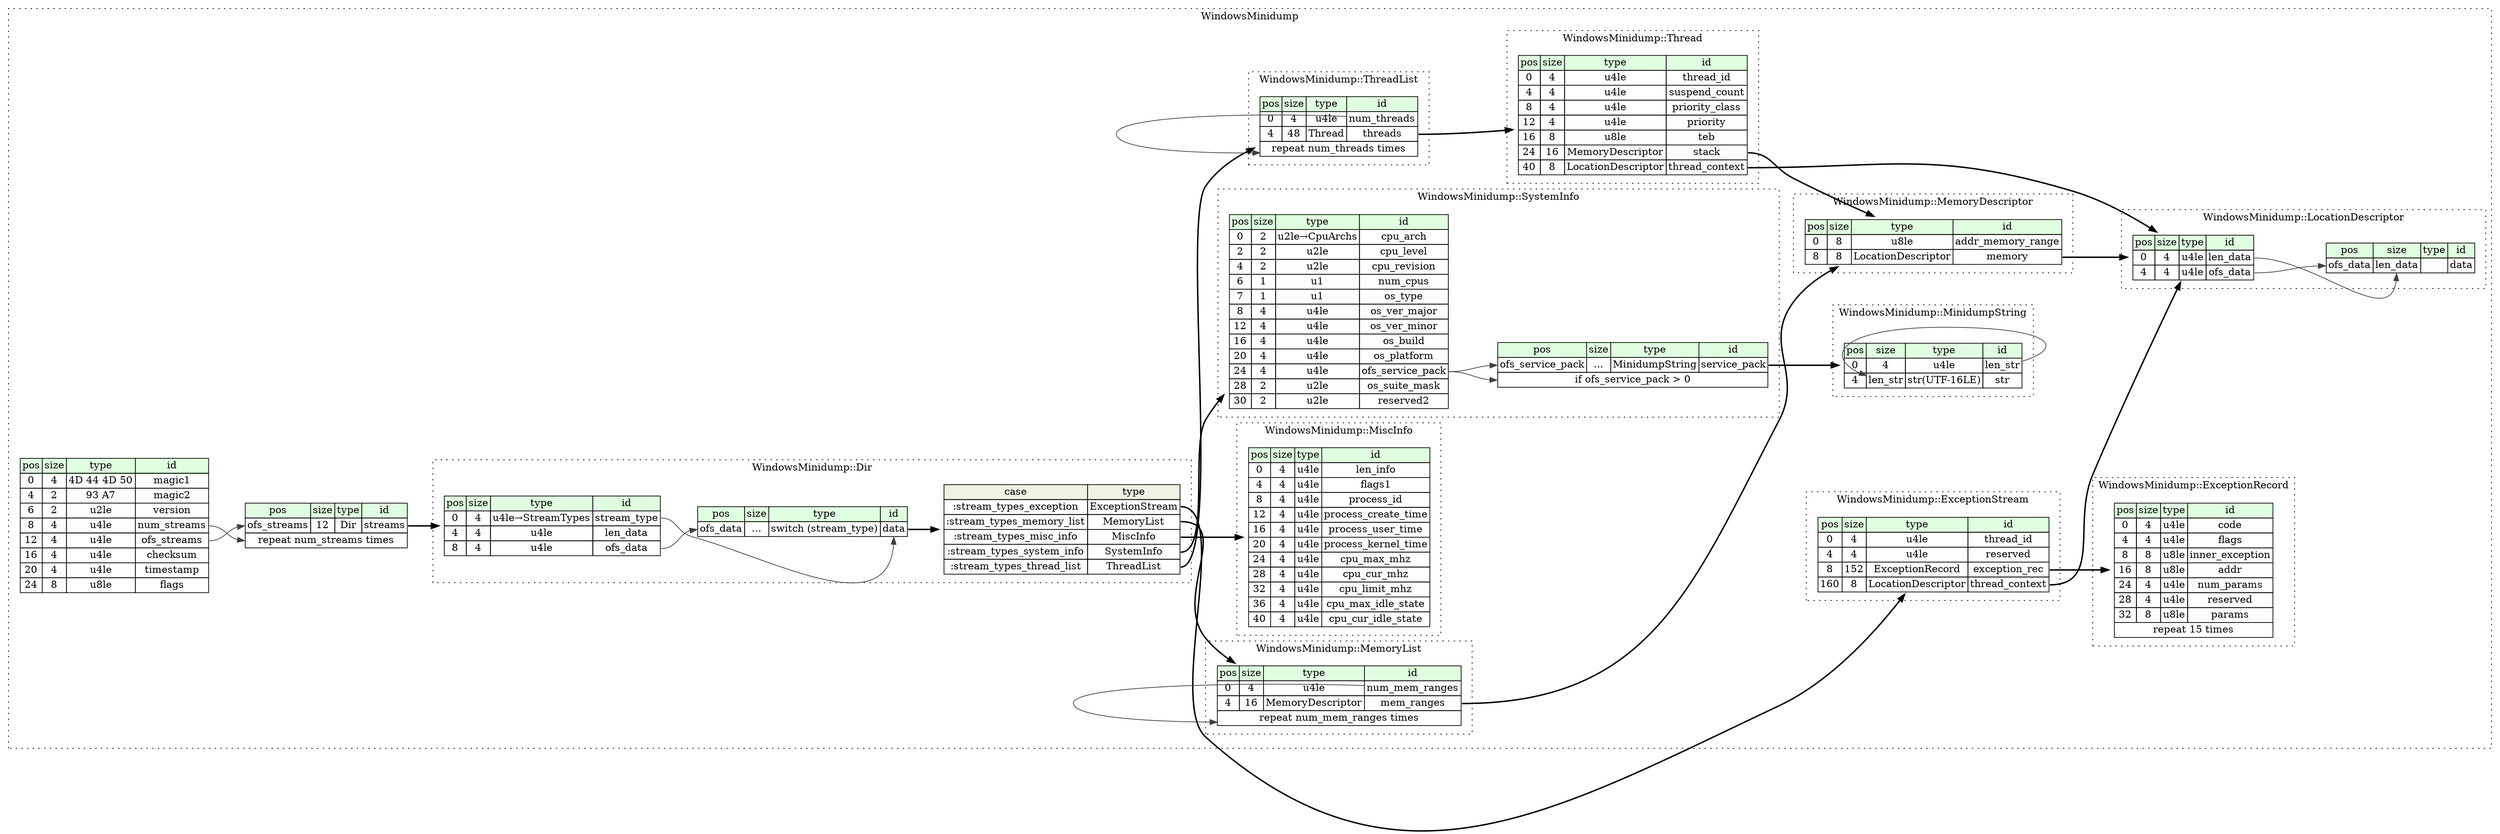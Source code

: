 digraph {
	rankdir=LR;
	node [shape=plaintext];
	subgraph cluster__windows_minidump {
		label="WindowsMinidump";
		graph[style=dotted];

		windows_minidump__seq [label=<<TABLE BORDER="0" CELLBORDER="1" CELLSPACING="0">
			<TR><TD BGCOLOR="#E0FFE0">pos</TD><TD BGCOLOR="#E0FFE0">size</TD><TD BGCOLOR="#E0FFE0">type</TD><TD BGCOLOR="#E0FFE0">id</TD></TR>
			<TR><TD PORT="magic1_pos">0</TD><TD PORT="magic1_size">4</TD><TD>4D 44 4D 50</TD><TD PORT="magic1_type">magic1</TD></TR>
			<TR><TD PORT="magic2_pos">4</TD><TD PORT="magic2_size">2</TD><TD>93 A7</TD><TD PORT="magic2_type">magic2</TD></TR>
			<TR><TD PORT="version_pos">6</TD><TD PORT="version_size">2</TD><TD>u2le</TD><TD PORT="version_type">version</TD></TR>
			<TR><TD PORT="num_streams_pos">8</TD><TD PORT="num_streams_size">4</TD><TD>u4le</TD><TD PORT="num_streams_type">num_streams</TD></TR>
			<TR><TD PORT="ofs_streams_pos">12</TD><TD PORT="ofs_streams_size">4</TD><TD>u4le</TD><TD PORT="ofs_streams_type">ofs_streams</TD></TR>
			<TR><TD PORT="checksum_pos">16</TD><TD PORT="checksum_size">4</TD><TD>u4le</TD><TD PORT="checksum_type">checksum</TD></TR>
			<TR><TD PORT="timestamp_pos">20</TD><TD PORT="timestamp_size">4</TD><TD>u4le</TD><TD PORT="timestamp_type">timestamp</TD></TR>
			<TR><TD PORT="flags_pos">24</TD><TD PORT="flags_size">8</TD><TD>u8le</TD><TD PORT="flags_type">flags</TD></TR>
		</TABLE>>];
		windows_minidump__inst__streams [label=<<TABLE BORDER="0" CELLBORDER="1" CELLSPACING="0">
			<TR><TD BGCOLOR="#E0FFE0">pos</TD><TD BGCOLOR="#E0FFE0">size</TD><TD BGCOLOR="#E0FFE0">type</TD><TD BGCOLOR="#E0FFE0">id</TD></TR>
			<TR><TD PORT="streams_pos">ofs_streams</TD><TD PORT="streams_size">12</TD><TD>Dir</TD><TD PORT="streams_type">streams</TD></TR>
			<TR><TD COLSPAN="4" PORT="streams__repeat">repeat num_streams times</TD></TR>
		</TABLE>>];
		subgraph cluster__dir {
			label="WindowsMinidump::Dir";
			graph[style=dotted];

			dir__seq [label=<<TABLE BORDER="0" CELLBORDER="1" CELLSPACING="0">
				<TR><TD BGCOLOR="#E0FFE0">pos</TD><TD BGCOLOR="#E0FFE0">size</TD><TD BGCOLOR="#E0FFE0">type</TD><TD BGCOLOR="#E0FFE0">id</TD></TR>
				<TR><TD PORT="stream_type_pos">0</TD><TD PORT="stream_type_size">4</TD><TD>u4le→StreamTypes</TD><TD PORT="stream_type_type">stream_type</TD></TR>
				<TR><TD PORT="len_data_pos">4</TD><TD PORT="len_data_size">4</TD><TD>u4le</TD><TD PORT="len_data_type">len_data</TD></TR>
				<TR><TD PORT="ofs_data_pos">8</TD><TD PORT="ofs_data_size">4</TD><TD>u4le</TD><TD PORT="ofs_data_type">ofs_data</TD></TR>
			</TABLE>>];
			dir__inst__data [label=<<TABLE BORDER="0" CELLBORDER="1" CELLSPACING="0">
				<TR><TD BGCOLOR="#E0FFE0">pos</TD><TD BGCOLOR="#E0FFE0">size</TD><TD BGCOLOR="#E0FFE0">type</TD><TD BGCOLOR="#E0FFE0">id</TD></TR>
				<TR><TD PORT="data_pos">ofs_data</TD><TD PORT="data_size">...</TD><TD>switch (stream_type)</TD><TD PORT="data_type">data</TD></TR>
			</TABLE>>];
dir__inst__data_data_switch [label=<<TABLE BORDER="0" CELLBORDER="1" CELLSPACING="0">
	<TR><TD BGCOLOR="#F0F2E4">case</TD><TD BGCOLOR="#F0F2E4">type</TD></TR>
	<TR><TD>:stream_types_exception</TD><TD PORT="case0">ExceptionStream</TD></TR>
	<TR><TD>:stream_types_memory_list</TD><TD PORT="case1">MemoryList</TD></TR>
	<TR><TD>:stream_types_misc_info</TD><TD PORT="case2">MiscInfo</TD></TR>
	<TR><TD>:stream_types_system_info</TD><TD PORT="case3">SystemInfo</TD></TR>
	<TR><TD>:stream_types_thread_list</TD><TD PORT="case4">ThreadList</TD></TR>
</TABLE>>];
		}
		subgraph cluster__exception_record {
			label="WindowsMinidump::ExceptionRecord";
			graph[style=dotted];

			exception_record__seq [label=<<TABLE BORDER="0" CELLBORDER="1" CELLSPACING="0">
				<TR><TD BGCOLOR="#E0FFE0">pos</TD><TD BGCOLOR="#E0FFE0">size</TD><TD BGCOLOR="#E0FFE0">type</TD><TD BGCOLOR="#E0FFE0">id</TD></TR>
				<TR><TD PORT="code_pos">0</TD><TD PORT="code_size">4</TD><TD>u4le</TD><TD PORT="code_type">code</TD></TR>
				<TR><TD PORT="flags_pos">4</TD><TD PORT="flags_size">4</TD><TD>u4le</TD><TD PORT="flags_type">flags</TD></TR>
				<TR><TD PORT="inner_exception_pos">8</TD><TD PORT="inner_exception_size">8</TD><TD>u8le</TD><TD PORT="inner_exception_type">inner_exception</TD></TR>
				<TR><TD PORT="addr_pos">16</TD><TD PORT="addr_size">8</TD><TD>u8le</TD><TD PORT="addr_type">addr</TD></TR>
				<TR><TD PORT="num_params_pos">24</TD><TD PORT="num_params_size">4</TD><TD>u4le</TD><TD PORT="num_params_type">num_params</TD></TR>
				<TR><TD PORT="reserved_pos">28</TD><TD PORT="reserved_size">4</TD><TD>u4le</TD><TD PORT="reserved_type">reserved</TD></TR>
				<TR><TD PORT="params_pos">32</TD><TD PORT="params_size">8</TD><TD>u8le</TD><TD PORT="params_type">params</TD></TR>
				<TR><TD COLSPAN="4" PORT="params__repeat">repeat 15 times</TD></TR>
			</TABLE>>];
		}
		subgraph cluster__exception_stream {
			label="WindowsMinidump::ExceptionStream";
			graph[style=dotted];

			exception_stream__seq [label=<<TABLE BORDER="0" CELLBORDER="1" CELLSPACING="0">
				<TR><TD BGCOLOR="#E0FFE0">pos</TD><TD BGCOLOR="#E0FFE0">size</TD><TD BGCOLOR="#E0FFE0">type</TD><TD BGCOLOR="#E0FFE0">id</TD></TR>
				<TR><TD PORT="thread_id_pos">0</TD><TD PORT="thread_id_size">4</TD><TD>u4le</TD><TD PORT="thread_id_type">thread_id</TD></TR>
				<TR><TD PORT="reserved_pos">4</TD><TD PORT="reserved_size">4</TD><TD>u4le</TD><TD PORT="reserved_type">reserved</TD></TR>
				<TR><TD PORT="exception_rec_pos">8</TD><TD PORT="exception_rec_size">152</TD><TD>ExceptionRecord</TD><TD PORT="exception_rec_type">exception_rec</TD></TR>
				<TR><TD PORT="thread_context_pos">160</TD><TD PORT="thread_context_size">8</TD><TD>LocationDescriptor</TD><TD PORT="thread_context_type">thread_context</TD></TR>
			</TABLE>>];
		}
		subgraph cluster__location_descriptor {
			label="WindowsMinidump::LocationDescriptor";
			graph[style=dotted];

			location_descriptor__seq [label=<<TABLE BORDER="0" CELLBORDER="1" CELLSPACING="0">
				<TR><TD BGCOLOR="#E0FFE0">pos</TD><TD BGCOLOR="#E0FFE0">size</TD><TD BGCOLOR="#E0FFE0">type</TD><TD BGCOLOR="#E0FFE0">id</TD></TR>
				<TR><TD PORT="len_data_pos">0</TD><TD PORT="len_data_size">4</TD><TD>u4le</TD><TD PORT="len_data_type">len_data</TD></TR>
				<TR><TD PORT="ofs_data_pos">4</TD><TD PORT="ofs_data_size">4</TD><TD>u4le</TD><TD PORT="ofs_data_type">ofs_data</TD></TR>
			</TABLE>>];
			location_descriptor__inst__data [label=<<TABLE BORDER="0" CELLBORDER="1" CELLSPACING="0">
				<TR><TD BGCOLOR="#E0FFE0">pos</TD><TD BGCOLOR="#E0FFE0">size</TD><TD BGCOLOR="#E0FFE0">type</TD><TD BGCOLOR="#E0FFE0">id</TD></TR>
				<TR><TD PORT="data_pos">ofs_data</TD><TD PORT="data_size">len_data</TD><TD></TD><TD PORT="data_type">data</TD></TR>
			</TABLE>>];
		}
		subgraph cluster__memory_descriptor {
			label="WindowsMinidump::MemoryDescriptor";
			graph[style=dotted];

			memory_descriptor__seq [label=<<TABLE BORDER="0" CELLBORDER="1" CELLSPACING="0">
				<TR><TD BGCOLOR="#E0FFE0">pos</TD><TD BGCOLOR="#E0FFE0">size</TD><TD BGCOLOR="#E0FFE0">type</TD><TD BGCOLOR="#E0FFE0">id</TD></TR>
				<TR><TD PORT="addr_memory_range_pos">0</TD><TD PORT="addr_memory_range_size">8</TD><TD>u8le</TD><TD PORT="addr_memory_range_type">addr_memory_range</TD></TR>
				<TR><TD PORT="memory_pos">8</TD><TD PORT="memory_size">8</TD><TD>LocationDescriptor</TD><TD PORT="memory_type">memory</TD></TR>
			</TABLE>>];
		}
		subgraph cluster__memory_list {
			label="WindowsMinidump::MemoryList";
			graph[style=dotted];

			memory_list__seq [label=<<TABLE BORDER="0" CELLBORDER="1" CELLSPACING="0">
				<TR><TD BGCOLOR="#E0FFE0">pos</TD><TD BGCOLOR="#E0FFE0">size</TD><TD BGCOLOR="#E0FFE0">type</TD><TD BGCOLOR="#E0FFE0">id</TD></TR>
				<TR><TD PORT="num_mem_ranges_pos">0</TD><TD PORT="num_mem_ranges_size">4</TD><TD>u4le</TD><TD PORT="num_mem_ranges_type">num_mem_ranges</TD></TR>
				<TR><TD PORT="mem_ranges_pos">4</TD><TD PORT="mem_ranges_size">16</TD><TD>MemoryDescriptor</TD><TD PORT="mem_ranges_type">mem_ranges</TD></TR>
				<TR><TD COLSPAN="4" PORT="mem_ranges__repeat">repeat num_mem_ranges times</TD></TR>
			</TABLE>>];
		}
		subgraph cluster__minidump_string {
			label="WindowsMinidump::MinidumpString";
			graph[style=dotted];

			minidump_string__seq [label=<<TABLE BORDER="0" CELLBORDER="1" CELLSPACING="0">
				<TR><TD BGCOLOR="#E0FFE0">pos</TD><TD BGCOLOR="#E0FFE0">size</TD><TD BGCOLOR="#E0FFE0">type</TD><TD BGCOLOR="#E0FFE0">id</TD></TR>
				<TR><TD PORT="len_str_pos">0</TD><TD PORT="len_str_size">4</TD><TD>u4le</TD><TD PORT="len_str_type">len_str</TD></TR>
				<TR><TD PORT="str_pos">4</TD><TD PORT="str_size">len_str</TD><TD>str(UTF-16LE)</TD><TD PORT="str_type">str</TD></TR>
			</TABLE>>];
		}
		subgraph cluster__misc_info {
			label="WindowsMinidump::MiscInfo";
			graph[style=dotted];

			misc_info__seq [label=<<TABLE BORDER="0" CELLBORDER="1" CELLSPACING="0">
				<TR><TD BGCOLOR="#E0FFE0">pos</TD><TD BGCOLOR="#E0FFE0">size</TD><TD BGCOLOR="#E0FFE0">type</TD><TD BGCOLOR="#E0FFE0">id</TD></TR>
				<TR><TD PORT="len_info_pos">0</TD><TD PORT="len_info_size">4</TD><TD>u4le</TD><TD PORT="len_info_type">len_info</TD></TR>
				<TR><TD PORT="flags1_pos">4</TD><TD PORT="flags1_size">4</TD><TD>u4le</TD><TD PORT="flags1_type">flags1</TD></TR>
				<TR><TD PORT="process_id_pos">8</TD><TD PORT="process_id_size">4</TD><TD>u4le</TD><TD PORT="process_id_type">process_id</TD></TR>
				<TR><TD PORT="process_create_time_pos">12</TD><TD PORT="process_create_time_size">4</TD><TD>u4le</TD><TD PORT="process_create_time_type">process_create_time</TD></TR>
				<TR><TD PORT="process_user_time_pos">16</TD><TD PORT="process_user_time_size">4</TD><TD>u4le</TD><TD PORT="process_user_time_type">process_user_time</TD></TR>
				<TR><TD PORT="process_kernel_time_pos">20</TD><TD PORT="process_kernel_time_size">4</TD><TD>u4le</TD><TD PORT="process_kernel_time_type">process_kernel_time</TD></TR>
				<TR><TD PORT="cpu_max_mhz_pos">24</TD><TD PORT="cpu_max_mhz_size">4</TD><TD>u4le</TD><TD PORT="cpu_max_mhz_type">cpu_max_mhz</TD></TR>
				<TR><TD PORT="cpu_cur_mhz_pos">28</TD><TD PORT="cpu_cur_mhz_size">4</TD><TD>u4le</TD><TD PORT="cpu_cur_mhz_type">cpu_cur_mhz</TD></TR>
				<TR><TD PORT="cpu_limit_mhz_pos">32</TD><TD PORT="cpu_limit_mhz_size">4</TD><TD>u4le</TD><TD PORT="cpu_limit_mhz_type">cpu_limit_mhz</TD></TR>
				<TR><TD PORT="cpu_max_idle_state_pos">36</TD><TD PORT="cpu_max_idle_state_size">4</TD><TD>u4le</TD><TD PORT="cpu_max_idle_state_type">cpu_max_idle_state</TD></TR>
				<TR><TD PORT="cpu_cur_idle_state_pos">40</TD><TD PORT="cpu_cur_idle_state_size">4</TD><TD>u4le</TD><TD PORT="cpu_cur_idle_state_type">cpu_cur_idle_state</TD></TR>
			</TABLE>>];
		}
		subgraph cluster__system_info {
			label="WindowsMinidump::SystemInfo";
			graph[style=dotted];

			system_info__seq [label=<<TABLE BORDER="0" CELLBORDER="1" CELLSPACING="0">
				<TR><TD BGCOLOR="#E0FFE0">pos</TD><TD BGCOLOR="#E0FFE0">size</TD><TD BGCOLOR="#E0FFE0">type</TD><TD BGCOLOR="#E0FFE0">id</TD></TR>
				<TR><TD PORT="cpu_arch_pos">0</TD><TD PORT="cpu_arch_size">2</TD><TD>u2le→CpuArchs</TD><TD PORT="cpu_arch_type">cpu_arch</TD></TR>
				<TR><TD PORT="cpu_level_pos">2</TD><TD PORT="cpu_level_size">2</TD><TD>u2le</TD><TD PORT="cpu_level_type">cpu_level</TD></TR>
				<TR><TD PORT="cpu_revision_pos">4</TD><TD PORT="cpu_revision_size">2</TD><TD>u2le</TD><TD PORT="cpu_revision_type">cpu_revision</TD></TR>
				<TR><TD PORT="num_cpus_pos">6</TD><TD PORT="num_cpus_size">1</TD><TD>u1</TD><TD PORT="num_cpus_type">num_cpus</TD></TR>
				<TR><TD PORT="os_type_pos">7</TD><TD PORT="os_type_size">1</TD><TD>u1</TD><TD PORT="os_type_type">os_type</TD></TR>
				<TR><TD PORT="os_ver_major_pos">8</TD><TD PORT="os_ver_major_size">4</TD><TD>u4le</TD><TD PORT="os_ver_major_type">os_ver_major</TD></TR>
				<TR><TD PORT="os_ver_minor_pos">12</TD><TD PORT="os_ver_minor_size">4</TD><TD>u4le</TD><TD PORT="os_ver_minor_type">os_ver_minor</TD></TR>
				<TR><TD PORT="os_build_pos">16</TD><TD PORT="os_build_size">4</TD><TD>u4le</TD><TD PORT="os_build_type">os_build</TD></TR>
				<TR><TD PORT="os_platform_pos">20</TD><TD PORT="os_platform_size">4</TD><TD>u4le</TD><TD PORT="os_platform_type">os_platform</TD></TR>
				<TR><TD PORT="ofs_service_pack_pos">24</TD><TD PORT="ofs_service_pack_size">4</TD><TD>u4le</TD><TD PORT="ofs_service_pack_type">ofs_service_pack</TD></TR>
				<TR><TD PORT="os_suite_mask_pos">28</TD><TD PORT="os_suite_mask_size">2</TD><TD>u2le</TD><TD PORT="os_suite_mask_type">os_suite_mask</TD></TR>
				<TR><TD PORT="reserved2_pos">30</TD><TD PORT="reserved2_size">2</TD><TD>u2le</TD><TD PORT="reserved2_type">reserved2</TD></TR>
			</TABLE>>];
			system_info__inst__service_pack [label=<<TABLE BORDER="0" CELLBORDER="1" CELLSPACING="0">
				<TR><TD BGCOLOR="#E0FFE0">pos</TD><TD BGCOLOR="#E0FFE0">size</TD><TD BGCOLOR="#E0FFE0">type</TD><TD BGCOLOR="#E0FFE0">id</TD></TR>
				<TR><TD PORT="service_pack_pos">ofs_service_pack</TD><TD PORT="service_pack_size">...</TD><TD>MinidumpString</TD><TD PORT="service_pack_type">service_pack</TD></TR>
				<TR><TD COLSPAN="4" PORT="service_pack__if">if ofs_service_pack &gt; 0</TD></TR>
			</TABLE>>];
		}
		subgraph cluster__thread {
			label="WindowsMinidump::Thread";
			graph[style=dotted];

			thread__seq [label=<<TABLE BORDER="0" CELLBORDER="1" CELLSPACING="0">
				<TR><TD BGCOLOR="#E0FFE0">pos</TD><TD BGCOLOR="#E0FFE0">size</TD><TD BGCOLOR="#E0FFE0">type</TD><TD BGCOLOR="#E0FFE0">id</TD></TR>
				<TR><TD PORT="thread_id_pos">0</TD><TD PORT="thread_id_size">4</TD><TD>u4le</TD><TD PORT="thread_id_type">thread_id</TD></TR>
				<TR><TD PORT="suspend_count_pos">4</TD><TD PORT="suspend_count_size">4</TD><TD>u4le</TD><TD PORT="suspend_count_type">suspend_count</TD></TR>
				<TR><TD PORT="priority_class_pos">8</TD><TD PORT="priority_class_size">4</TD><TD>u4le</TD><TD PORT="priority_class_type">priority_class</TD></TR>
				<TR><TD PORT="priority_pos">12</TD><TD PORT="priority_size">4</TD><TD>u4le</TD><TD PORT="priority_type">priority</TD></TR>
				<TR><TD PORT="teb_pos">16</TD><TD PORT="teb_size">8</TD><TD>u8le</TD><TD PORT="teb_type">teb</TD></TR>
				<TR><TD PORT="stack_pos">24</TD><TD PORT="stack_size">16</TD><TD>MemoryDescriptor</TD><TD PORT="stack_type">stack</TD></TR>
				<TR><TD PORT="thread_context_pos">40</TD><TD PORT="thread_context_size">8</TD><TD>LocationDescriptor</TD><TD PORT="thread_context_type">thread_context</TD></TR>
			</TABLE>>];
		}
		subgraph cluster__thread_list {
			label="WindowsMinidump::ThreadList";
			graph[style=dotted];

			thread_list__seq [label=<<TABLE BORDER="0" CELLBORDER="1" CELLSPACING="0">
				<TR><TD BGCOLOR="#E0FFE0">pos</TD><TD BGCOLOR="#E0FFE0">size</TD><TD BGCOLOR="#E0FFE0">type</TD><TD BGCOLOR="#E0FFE0">id</TD></TR>
				<TR><TD PORT="num_threads_pos">0</TD><TD PORT="num_threads_size">4</TD><TD>u4le</TD><TD PORT="num_threads_type">num_threads</TD></TR>
				<TR><TD PORT="threads_pos">4</TD><TD PORT="threads_size">48</TD><TD>Thread</TD><TD PORT="threads_type">threads</TD></TR>
				<TR><TD COLSPAN="4" PORT="threads__repeat">repeat num_threads times</TD></TR>
			</TABLE>>];
		}
	}
	windows_minidump__seq:ofs_streams_type -> windows_minidump__inst__streams:streams_pos [color="#404040"];
	windows_minidump__inst__streams:streams_type -> dir__seq [style=bold];
	windows_minidump__seq:num_streams_type -> windows_minidump__inst__streams:streams__repeat [color="#404040"];
	dir__seq:ofs_data_type -> dir__inst__data:data_pos [color="#404040"];
	dir__inst__data:data_type -> dir__inst__data_data_switch [style=bold];
	dir__inst__data_data_switch:case0 -> exception_stream__seq [style=bold];
	dir__inst__data_data_switch:case1 -> memory_list__seq [style=bold];
	dir__inst__data_data_switch:case2 -> misc_info__seq [style=bold];
	dir__inst__data_data_switch:case3 -> system_info__seq [style=bold];
	dir__inst__data_data_switch:case4 -> thread_list__seq [style=bold];
	dir__seq:stream_type_type -> dir__inst__data:data_type [color="#404040"];
	exception_stream__seq:exception_rec_type -> exception_record__seq [style=bold];
	exception_stream__seq:thread_context_type -> location_descriptor__seq [style=bold];
	location_descriptor__seq:ofs_data_type -> location_descriptor__inst__data:data_pos [color="#404040"];
	location_descriptor__seq:len_data_type -> location_descriptor__inst__data:data_size [color="#404040"];
	memory_descriptor__seq:memory_type -> location_descriptor__seq [style=bold];
	memory_list__seq:mem_ranges_type -> memory_descriptor__seq [style=bold];
	memory_list__seq:num_mem_ranges_type -> memory_list__seq:mem_ranges__repeat [color="#404040"];
	minidump_string__seq:len_str_type -> minidump_string__seq:str_size [color="#404040"];
	system_info__seq:ofs_service_pack_type -> system_info__inst__service_pack:service_pack_pos [color="#404040"];
	system_info__inst__service_pack:service_pack_type -> minidump_string__seq [style=bold];
	system_info__seq:ofs_service_pack_type -> system_info__inst__service_pack:service_pack__if [color="#404040"];
	thread__seq:stack_type -> memory_descriptor__seq [style=bold];
	thread__seq:thread_context_type -> location_descriptor__seq [style=bold];
	thread_list__seq:threads_type -> thread__seq [style=bold];
	thread_list__seq:num_threads_type -> thread_list__seq:threads__repeat [color="#404040"];
}
